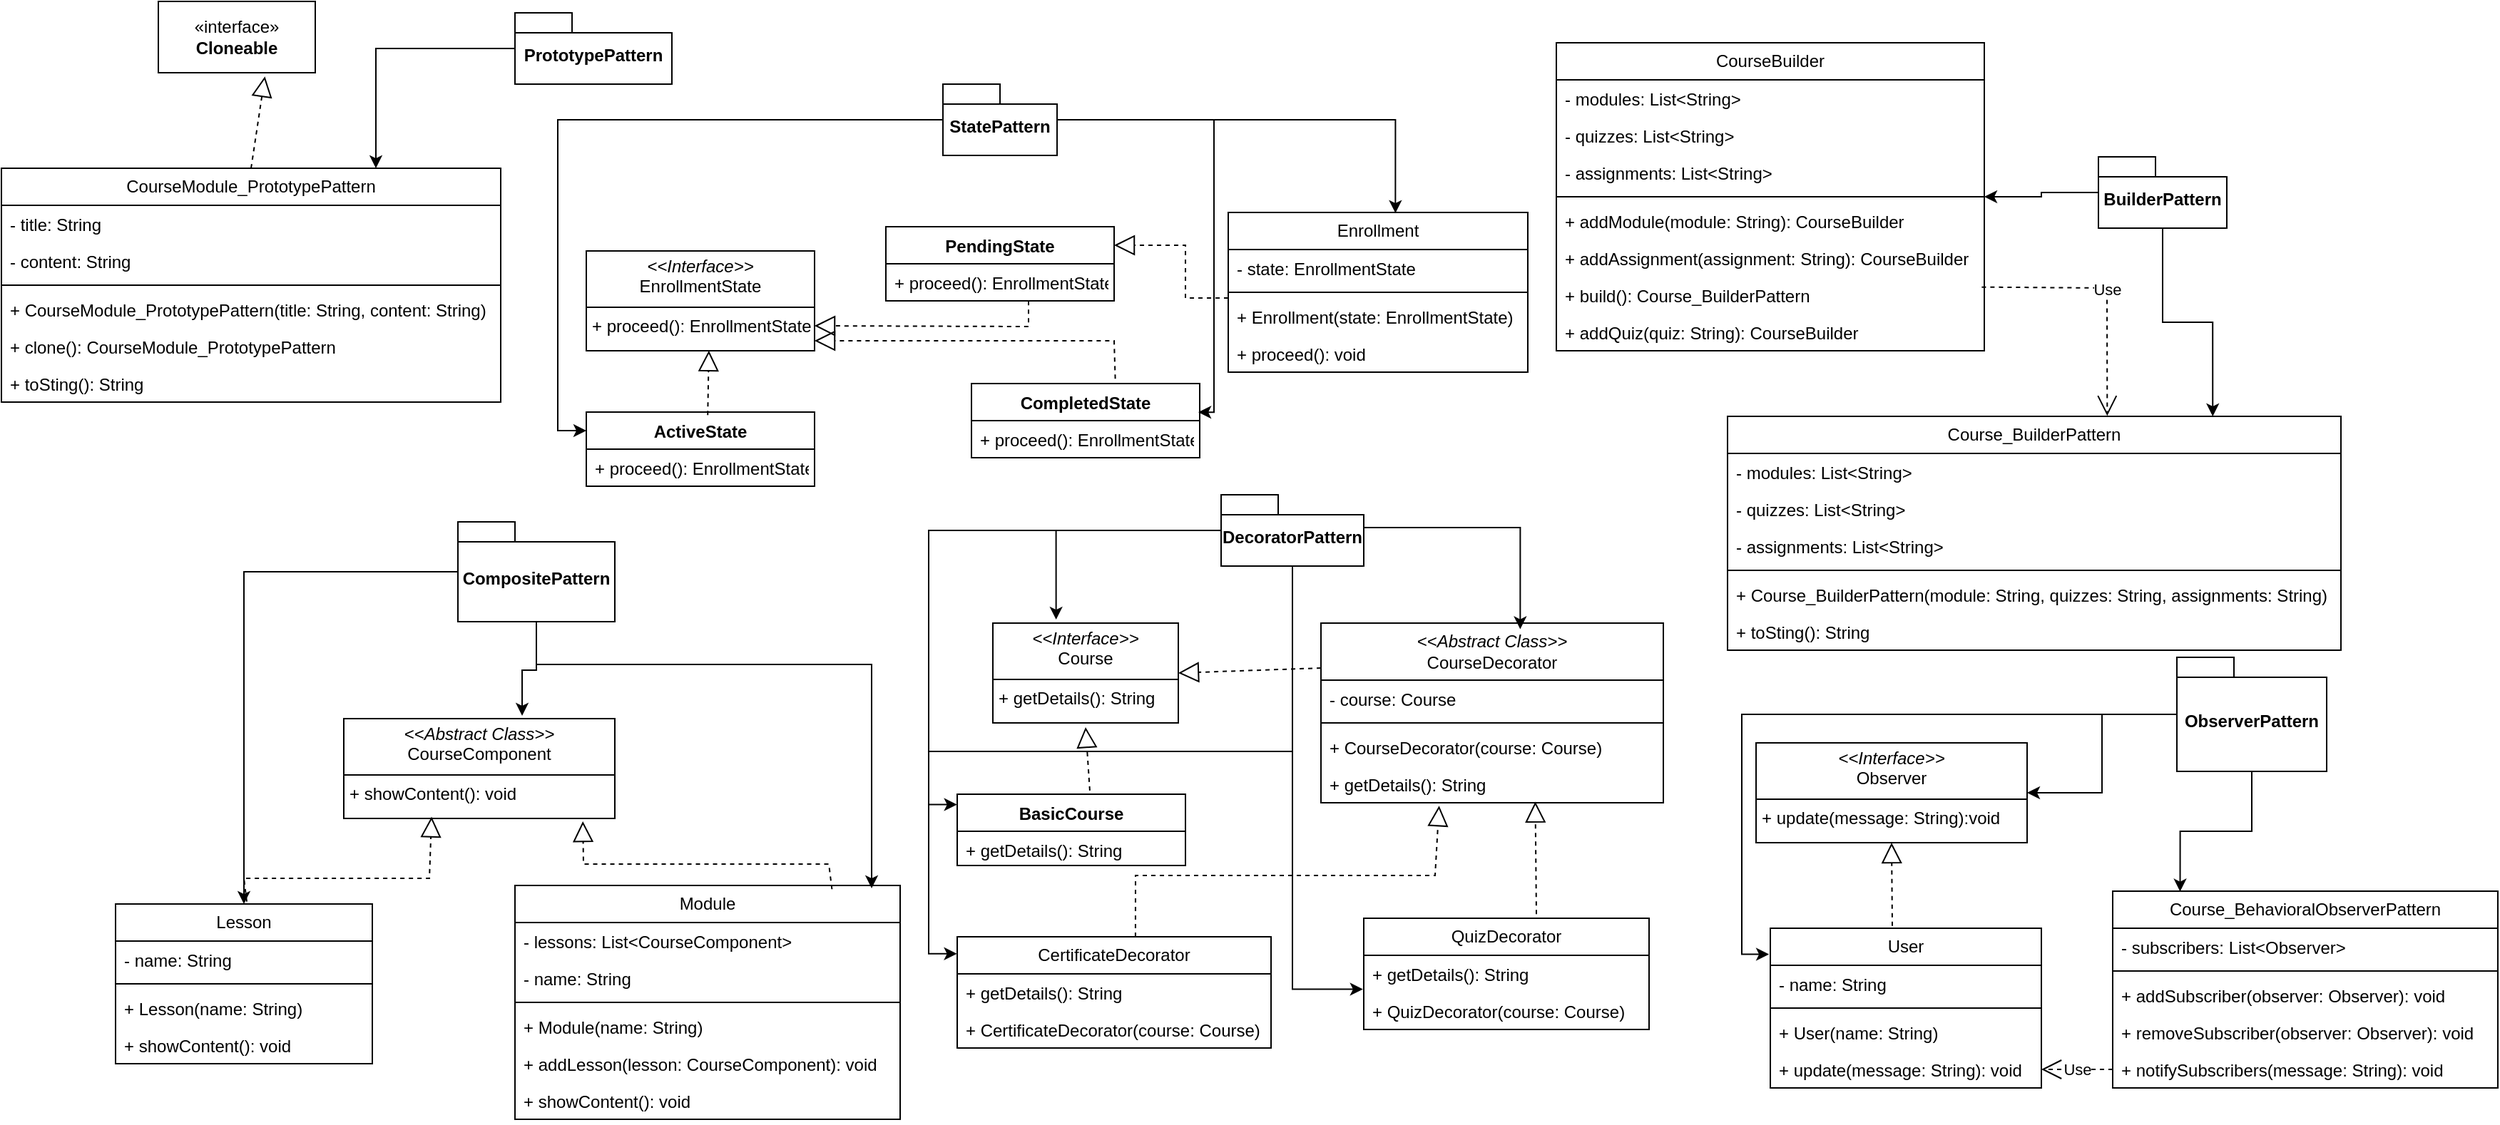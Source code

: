 <mxfile version="24.8.4">
  <diagram name="Page-1" id="0783ab3e-0a74-02c8-0abd-f7b4e66b4bec">
    <mxGraphModel dx="1878" dy="754" grid="1" gridSize="10" guides="1" tooltips="1" connect="1" arrows="1" fold="1" page="1" pageScale="1" pageWidth="850" pageHeight="1100" background="none" math="0" shadow="0">
      <root>
        <mxCell id="0" />
        <mxCell id="1" parent="0" />
        <mxCell id="Nc54J_HOgUHQMbIsF154-1" value="CourseModule_PrototypePattern" style="swimlane;fontStyle=0;childLayout=stackLayout;horizontal=1;startSize=26;fillColor=none;horizontalStack=0;resizeParent=1;resizeParentMax=0;resizeLast=0;collapsible=1;marginBottom=0;whiteSpace=wrap;html=1;" vertex="1" parent="1">
          <mxGeometry x="140" y="367" width="350" height="164" as="geometry" />
        </mxCell>
        <mxCell id="Nc54J_HOgUHQMbIsF154-2" value="- title: String" style="text;strokeColor=none;fillColor=none;align=left;verticalAlign=top;spacingLeft=4;spacingRight=4;overflow=hidden;rotatable=0;points=[[0,0.5],[1,0.5]];portConstraint=eastwest;whiteSpace=wrap;html=1;" vertex="1" parent="Nc54J_HOgUHQMbIsF154-1">
          <mxGeometry y="26" width="350" height="26" as="geometry" />
        </mxCell>
        <mxCell id="Nc54J_HOgUHQMbIsF154-3" value="- content: String" style="text;strokeColor=none;fillColor=none;align=left;verticalAlign=top;spacingLeft=4;spacingRight=4;overflow=hidden;rotatable=0;points=[[0,0.5],[1,0.5]];portConstraint=eastwest;whiteSpace=wrap;html=1;" vertex="1" parent="Nc54J_HOgUHQMbIsF154-1">
          <mxGeometry y="52" width="350" height="26" as="geometry" />
        </mxCell>
        <mxCell id="Nc54J_HOgUHQMbIsF154-7" value="" style="line;strokeWidth=1;fillColor=none;align=left;verticalAlign=middle;spacingTop=-1;spacingLeft=3;spacingRight=3;rotatable=0;labelPosition=right;points=[];portConstraint=eastwest;strokeColor=inherit;" vertex="1" parent="Nc54J_HOgUHQMbIsF154-1">
          <mxGeometry y="78" width="350" height="8" as="geometry" />
        </mxCell>
        <mxCell id="Nc54J_HOgUHQMbIsF154-8" value="+&amp;nbsp;CourseModule_PrototypePattern(title: String, content: String)" style="text;strokeColor=none;fillColor=none;align=left;verticalAlign=top;spacingLeft=4;spacingRight=4;overflow=hidden;rotatable=0;points=[[0,0.5],[1,0.5]];portConstraint=eastwest;whiteSpace=wrap;html=1;" vertex="1" parent="Nc54J_HOgUHQMbIsF154-1">
          <mxGeometry y="86" width="350" height="26" as="geometry" />
        </mxCell>
        <mxCell id="Nc54J_HOgUHQMbIsF154-9" value="+ clone(): CourseModule_PrototypePattern" style="text;strokeColor=none;fillColor=none;align=left;verticalAlign=top;spacingLeft=4;spacingRight=4;overflow=hidden;rotatable=0;points=[[0,0.5],[1,0.5]];portConstraint=eastwest;whiteSpace=wrap;html=1;" vertex="1" parent="Nc54J_HOgUHQMbIsF154-1">
          <mxGeometry y="112" width="350" height="26" as="geometry" />
        </mxCell>
        <mxCell id="Nc54J_HOgUHQMbIsF154-4" value="+ toSting(): String" style="text;strokeColor=none;fillColor=none;align=left;verticalAlign=top;spacingLeft=4;spacingRight=4;overflow=hidden;rotatable=0;points=[[0,0.5],[1,0.5]];portConstraint=eastwest;whiteSpace=wrap;html=1;" vertex="1" parent="Nc54J_HOgUHQMbIsF154-1">
          <mxGeometry y="138" width="350" height="26" as="geometry" />
        </mxCell>
        <mxCell id="Nc54J_HOgUHQMbIsF154-5" value="«interface»&lt;br&gt;&lt;b&gt;Cloneable&lt;/b&gt;" style="html=1;whiteSpace=wrap;" vertex="1" parent="1">
          <mxGeometry x="250" y="250" width="110" height="50" as="geometry" />
        </mxCell>
        <mxCell id="Nc54J_HOgUHQMbIsF154-10" value="" style="endArrow=block;dashed=1;endFill=0;endSize=12;html=1;rounded=0;entryX=0.679;entryY=1.052;entryDx=0;entryDy=0;entryPerimeter=0;exitX=0.5;exitY=0;exitDx=0;exitDy=0;" edge="1" parent="1" source="Nc54J_HOgUHQMbIsF154-1" target="Nc54J_HOgUHQMbIsF154-5">
          <mxGeometry width="160" relative="1" as="geometry">
            <mxPoint x="200" y="377" as="sourcePoint" />
            <mxPoint x="170" y="284.5" as="targetPoint" />
            <Array as="points" />
          </mxGeometry>
        </mxCell>
        <mxCell id="Nc54J_HOgUHQMbIsF154-11" value="CourseBuilder" style="swimlane;fontStyle=0;childLayout=stackLayout;horizontal=1;startSize=26;fillColor=none;horizontalStack=0;resizeParent=1;resizeParentMax=0;resizeLast=0;collapsible=1;marginBottom=0;whiteSpace=wrap;html=1;" vertex="1" parent="1">
          <mxGeometry x="1230" y="279" width="300" height="216" as="geometry" />
        </mxCell>
        <mxCell id="Nc54J_HOgUHQMbIsF154-12" value="- modules: List&amp;lt;String&amp;gt;" style="text;strokeColor=none;fillColor=none;align=left;verticalAlign=top;spacingLeft=4;spacingRight=4;overflow=hidden;rotatable=0;points=[[0,0.5],[1,0.5]];portConstraint=eastwest;whiteSpace=wrap;html=1;" vertex="1" parent="Nc54J_HOgUHQMbIsF154-11">
          <mxGeometry y="26" width="300" height="26" as="geometry" />
        </mxCell>
        <mxCell id="Nc54J_HOgUHQMbIsF154-13" value="- quizzes: List&amp;lt;String&amp;gt;" style="text;strokeColor=none;fillColor=none;align=left;verticalAlign=top;spacingLeft=4;spacingRight=4;overflow=hidden;rotatable=0;points=[[0,0.5],[1,0.5]];portConstraint=eastwest;whiteSpace=wrap;html=1;" vertex="1" parent="Nc54J_HOgUHQMbIsF154-11">
          <mxGeometry y="52" width="300" height="26" as="geometry" />
        </mxCell>
        <mxCell id="Nc54J_HOgUHQMbIsF154-18" value="- assignments: List&amp;lt;String&amp;gt;" style="text;strokeColor=none;fillColor=none;align=left;verticalAlign=top;spacingLeft=4;spacingRight=4;overflow=hidden;rotatable=0;points=[[0,0.5],[1,0.5]];portConstraint=eastwest;whiteSpace=wrap;html=1;" vertex="1" parent="Nc54J_HOgUHQMbIsF154-11">
          <mxGeometry y="78" width="300" height="26" as="geometry" />
        </mxCell>
        <mxCell id="Nc54J_HOgUHQMbIsF154-14" value="" style="line;strokeWidth=1;fillColor=none;align=left;verticalAlign=middle;spacingTop=-1;spacingLeft=3;spacingRight=3;rotatable=0;labelPosition=right;points=[];portConstraint=eastwest;strokeColor=inherit;" vertex="1" parent="Nc54J_HOgUHQMbIsF154-11">
          <mxGeometry y="104" width="300" height="8" as="geometry" />
        </mxCell>
        <mxCell id="Nc54J_HOgUHQMbIsF154-15" value="+ addModule(module: String): CourseBuilder" style="text;strokeColor=none;fillColor=none;align=left;verticalAlign=top;spacingLeft=4;spacingRight=4;overflow=hidden;rotatable=0;points=[[0,0.5],[1,0.5]];portConstraint=eastwest;whiteSpace=wrap;html=1;" vertex="1" parent="Nc54J_HOgUHQMbIsF154-11">
          <mxGeometry y="112" width="300" height="26" as="geometry" />
        </mxCell>
        <mxCell id="Nc54J_HOgUHQMbIsF154-20" value="+ addAssignment(assignment: String):&amp;nbsp;&lt;span style=&quot;text-align: center;&quot;&gt;CourseBuilder&lt;/span&gt;" style="text;strokeColor=none;fillColor=none;align=left;verticalAlign=top;spacingLeft=4;spacingRight=4;overflow=hidden;rotatable=0;points=[[0,0.5],[1,0.5]];portConstraint=eastwest;whiteSpace=wrap;html=1;" vertex="1" parent="Nc54J_HOgUHQMbIsF154-11">
          <mxGeometry y="138" width="300" height="26" as="geometry" />
        </mxCell>
        <mxCell id="Nc54J_HOgUHQMbIsF154-22" value="+ build():&amp;nbsp;&lt;span style=&quot;text-align: center;&quot;&gt;Course_BuilderPattern&lt;/span&gt;&lt;span style=&quot;color: rgba(0, 0, 0, 0); font-family: monospace; font-size: 0px; text-wrap-mode: nowrap;&quot;&gt;%3CmxGraphModel%3E%3Croot%3E%3CmxCell%20id%3D%220%22%2F%3E%3CmxCell%20id%3D%221%22%20parent%3D%220%22%2F%3E%3CmxCell%20id%3D%222%22%20value%3D%22%2B%20addQuiz(quiz%3A%20String)%3A%26amp%3Bnbsp%3B%26lt%3Bspan%20style%3D%26quot%3Btext-align%3A%20center%3B%26quot%3B%26gt%3BCourseBuilder%26lt%3B%2Fspan%26gt%3B%22%20style%3D%22text%3BstrokeColor%3Dnone%3BfillColor%3Dnone%3Balign%3Dleft%3BverticalAlign%3Dtop%3BspacingLeft%3D4%3BspacingRight%3D4%3Boverflow%3Dhidden%3Brotatable%3D0%3Bpoints%3D%5B%5B0%2C0.5%5D%2C%5B1%2C0.5%5D%5D%3BportConstraint%3Deastwest%3BwhiteSpace%3Dwrap%3Bhtml%3D1%3B%22%20vertex%3D%221%22%20parent%3D%221%22%3E%3CmxGeometry%20x%3D%22630%22%20y%3D%22324%22%20width%3D%22390%22%20height%3D%2226%22%20as%3D%22geometry%22%2F%3E%3C%2FmxCell%3E%3C%2Froot%3E%3C%2FmxGraphModel%3E&lt;/span&gt;" style="text;strokeColor=none;fillColor=none;align=left;verticalAlign=top;spacingLeft=4;spacingRight=4;overflow=hidden;rotatable=0;points=[[0,0.5],[1,0.5]];portConstraint=eastwest;whiteSpace=wrap;html=1;" vertex="1" parent="Nc54J_HOgUHQMbIsF154-11">
          <mxGeometry y="164" width="300" height="26" as="geometry" />
        </mxCell>
        <mxCell id="Nc54J_HOgUHQMbIsF154-19" value="+ addQuiz(quiz: String):&amp;nbsp;&lt;span style=&quot;text-align: center;&quot;&gt;CourseBuilder&lt;/span&gt;" style="text;strokeColor=none;fillColor=none;align=left;verticalAlign=top;spacingLeft=4;spacingRight=4;overflow=hidden;rotatable=0;points=[[0,0.5],[1,0.5]];portConstraint=eastwest;whiteSpace=wrap;html=1;" vertex="1" parent="Nc54J_HOgUHQMbIsF154-11">
          <mxGeometry y="190" width="300" height="26" as="geometry" />
        </mxCell>
        <mxCell id="Nc54J_HOgUHQMbIsF154-23" value="Course_BuilderPattern" style="swimlane;fontStyle=0;childLayout=stackLayout;horizontal=1;startSize=26;fillColor=none;horizontalStack=0;resizeParent=1;resizeParentMax=0;resizeLast=0;collapsible=1;marginBottom=0;whiteSpace=wrap;html=1;" vertex="1" parent="1">
          <mxGeometry x="1350" y="541" width="430" height="164" as="geometry" />
        </mxCell>
        <mxCell id="Nc54J_HOgUHQMbIsF154-24" value="- modules: List&amp;lt;String&amp;gt;" style="text;strokeColor=none;fillColor=none;align=left;verticalAlign=top;spacingLeft=4;spacingRight=4;overflow=hidden;rotatable=0;points=[[0,0.5],[1,0.5]];portConstraint=eastwest;whiteSpace=wrap;html=1;" vertex="1" parent="Nc54J_HOgUHQMbIsF154-23">
          <mxGeometry y="26" width="430" height="26" as="geometry" />
        </mxCell>
        <mxCell id="Nc54J_HOgUHQMbIsF154-25" value="- quizzes: List&amp;lt;String&amp;gt;" style="text;strokeColor=none;fillColor=none;align=left;verticalAlign=top;spacingLeft=4;spacingRight=4;overflow=hidden;rotatable=0;points=[[0,0.5],[1,0.5]];portConstraint=eastwest;whiteSpace=wrap;html=1;" vertex="1" parent="Nc54J_HOgUHQMbIsF154-23">
          <mxGeometry y="52" width="430" height="26" as="geometry" />
        </mxCell>
        <mxCell id="Nc54J_HOgUHQMbIsF154-26" value="- assignments: List&amp;lt;String&amp;gt;" style="text;strokeColor=none;fillColor=none;align=left;verticalAlign=top;spacingLeft=4;spacingRight=4;overflow=hidden;rotatable=0;points=[[0,0.5],[1,0.5]];portConstraint=eastwest;whiteSpace=wrap;html=1;" vertex="1" parent="Nc54J_HOgUHQMbIsF154-23">
          <mxGeometry y="78" width="430" height="26" as="geometry" />
        </mxCell>
        <mxCell id="Nc54J_HOgUHQMbIsF154-27" value="" style="line;strokeWidth=1;fillColor=none;align=left;verticalAlign=middle;spacingTop=-1;spacingLeft=3;spacingRight=3;rotatable=0;labelPosition=right;points=[];portConstraint=eastwest;strokeColor=inherit;" vertex="1" parent="Nc54J_HOgUHQMbIsF154-23">
          <mxGeometry y="104" width="430" height="8" as="geometry" />
        </mxCell>
        <mxCell id="Nc54J_HOgUHQMbIsF154-29" value="+&amp;nbsp;Course_BuilderPattern(module: String, quizzes: String, assignments: String)" style="text;strokeColor=none;fillColor=none;align=left;verticalAlign=top;spacingLeft=4;spacingRight=4;overflow=hidden;rotatable=0;points=[[0,0.5],[1,0.5]];portConstraint=eastwest;whiteSpace=wrap;html=1;" vertex="1" parent="Nc54J_HOgUHQMbIsF154-23">
          <mxGeometry y="112" width="430" height="26" as="geometry" />
        </mxCell>
        <mxCell id="Nc54J_HOgUHQMbIsF154-32" value="+ toSting(): String" style="text;strokeColor=none;fillColor=none;align=left;verticalAlign=top;spacingLeft=4;spacingRight=4;overflow=hidden;rotatable=0;points=[[0,0.5],[1,0.5]];portConstraint=eastwest;whiteSpace=wrap;html=1;" vertex="1" parent="Nc54J_HOgUHQMbIsF154-23">
          <mxGeometry y="138" width="430" height="26" as="geometry" />
        </mxCell>
        <mxCell id="Nc54J_HOgUHQMbIsF154-38" value="Use" style="endArrow=open;endSize=12;dashed=1;html=1;rounded=0;exitX=0.994;exitY=0.282;exitDx=0;exitDy=0;exitPerimeter=0;entryX=0.619;entryY=-0.002;entryDx=0;entryDy=0;entryPerimeter=0;" edge="1" parent="1" source="Nc54J_HOgUHQMbIsF154-22" target="Nc54J_HOgUHQMbIsF154-23">
          <mxGeometry width="160" relative="1" as="geometry">
            <mxPoint x="1370" y="449.368" as="sourcePoint" />
            <mxPoint x="1680" y="541" as="targetPoint" />
            <Array as="points">
              <mxPoint x="1616" y="451" />
            </Array>
          </mxGeometry>
        </mxCell>
        <mxCell id="Nc54J_HOgUHQMbIsF154-39" value="&lt;p style=&quot;margin:0px;margin-top:4px;text-align:center;&quot;&gt;&lt;i&gt;&amp;lt;&amp;lt;Abstract Class&amp;gt;&amp;gt;&lt;/i&gt;&lt;br&gt;CourseComponent&lt;/p&gt;&lt;hr size=&quot;1&quot; style=&quot;border-style:solid;&quot;&gt;&lt;p style=&quot;margin:0px;margin-left:4px;&quot;&gt;+&amp;nbsp;showContent(): void&lt;/p&gt;" style="verticalAlign=top;align=left;overflow=fill;html=1;whiteSpace=wrap;" vertex="1" parent="1">
          <mxGeometry x="380" y="753" width="190" height="70" as="geometry" />
        </mxCell>
        <mxCell id="Nc54J_HOgUHQMbIsF154-46" value="Lesson" style="swimlane;fontStyle=0;childLayout=stackLayout;horizontal=1;startSize=26;fillColor=none;horizontalStack=0;resizeParent=1;resizeParentMax=0;resizeLast=0;collapsible=1;marginBottom=0;whiteSpace=wrap;html=1;" vertex="1" parent="1">
          <mxGeometry x="220" y="883" width="180" height="112" as="geometry" />
        </mxCell>
        <mxCell id="Nc54J_HOgUHQMbIsF154-47" value="- name: String" style="text;strokeColor=none;fillColor=none;align=left;verticalAlign=top;spacingLeft=4;spacingRight=4;overflow=hidden;rotatable=0;points=[[0,0.5],[1,0.5]];portConstraint=eastwest;whiteSpace=wrap;html=1;" vertex="1" parent="Nc54J_HOgUHQMbIsF154-46">
          <mxGeometry y="26" width="180" height="26" as="geometry" />
        </mxCell>
        <mxCell id="Nc54J_HOgUHQMbIsF154-50" value="" style="line;strokeWidth=1;fillColor=none;align=left;verticalAlign=middle;spacingTop=-1;spacingLeft=3;spacingRight=3;rotatable=0;labelPosition=right;points=[];portConstraint=eastwest;strokeColor=inherit;" vertex="1" parent="Nc54J_HOgUHQMbIsF154-46">
          <mxGeometry y="52" width="180" height="8" as="geometry" />
        </mxCell>
        <mxCell id="Nc54J_HOgUHQMbIsF154-51" value="+&amp;nbsp;Lesson(name: String)" style="text;strokeColor=none;fillColor=none;align=left;verticalAlign=top;spacingLeft=4;spacingRight=4;overflow=hidden;rotatable=0;points=[[0,0.5],[1,0.5]];portConstraint=eastwest;whiteSpace=wrap;html=1;" vertex="1" parent="Nc54J_HOgUHQMbIsF154-46">
          <mxGeometry y="60" width="180" height="26" as="geometry" />
        </mxCell>
        <mxCell id="Nc54J_HOgUHQMbIsF154-52" value="+&amp;nbsp;showContent(): void" style="text;strokeColor=none;fillColor=none;align=left;verticalAlign=top;spacingLeft=4;spacingRight=4;overflow=hidden;rotatable=0;points=[[0,0.5],[1,0.5]];portConstraint=eastwest;whiteSpace=wrap;html=1;" vertex="1" parent="Nc54J_HOgUHQMbIsF154-46">
          <mxGeometry y="86" width="180" height="26" as="geometry" />
        </mxCell>
        <mxCell id="Nc54J_HOgUHQMbIsF154-53" value="" style="endArrow=block;dashed=1;endFill=0;endSize=12;html=1;rounded=0;exitX=0.511;exitY=-0.015;exitDx=0;exitDy=0;exitPerimeter=0;entryX=0.324;entryY=0.983;entryDx=0;entryDy=0;entryPerimeter=0;" edge="1" parent="1" source="Nc54J_HOgUHQMbIsF154-46" target="Nc54J_HOgUHQMbIsF154-39">
          <mxGeometry width="160" relative="1" as="geometry">
            <mxPoint x="235" y="885" as="sourcePoint" />
            <mxPoint x="395" y="885" as="targetPoint" />
            <Array as="points">
              <mxPoint x="310" y="865" />
              <mxPoint x="440" y="865" />
            </Array>
          </mxGeometry>
        </mxCell>
        <mxCell id="Nc54J_HOgUHQMbIsF154-54" value="Module" style="swimlane;fontStyle=0;childLayout=stackLayout;horizontal=1;startSize=26;fillColor=none;horizontalStack=0;resizeParent=1;resizeParentMax=0;resizeLast=0;collapsible=1;marginBottom=0;whiteSpace=wrap;html=1;" vertex="1" parent="1">
          <mxGeometry x="500" y="870" width="270" height="164" as="geometry" />
        </mxCell>
        <mxCell id="Nc54J_HOgUHQMbIsF154-55" value="- lessons: List&amp;lt;CourseComponent&amp;gt;" style="text;strokeColor=none;fillColor=none;align=left;verticalAlign=top;spacingLeft=4;spacingRight=4;overflow=hidden;rotatable=0;points=[[0,0.5],[1,0.5]];portConstraint=eastwest;whiteSpace=wrap;html=1;" vertex="1" parent="Nc54J_HOgUHQMbIsF154-54">
          <mxGeometry y="26" width="270" height="26" as="geometry" />
        </mxCell>
        <mxCell id="Nc54J_HOgUHQMbIsF154-56" value="- name: String" style="text;strokeColor=none;fillColor=none;align=left;verticalAlign=top;spacingLeft=4;spacingRight=4;overflow=hidden;rotatable=0;points=[[0,0.5],[1,0.5]];portConstraint=eastwest;whiteSpace=wrap;html=1;" vertex="1" parent="Nc54J_HOgUHQMbIsF154-54">
          <mxGeometry y="52" width="270" height="26" as="geometry" />
        </mxCell>
        <mxCell id="Nc54J_HOgUHQMbIsF154-57" value="" style="line;strokeWidth=1;fillColor=none;align=left;verticalAlign=middle;spacingTop=-1;spacingLeft=3;spacingRight=3;rotatable=0;labelPosition=right;points=[];portConstraint=eastwest;strokeColor=inherit;" vertex="1" parent="Nc54J_HOgUHQMbIsF154-54">
          <mxGeometry y="78" width="270" height="8" as="geometry" />
        </mxCell>
        <mxCell id="Nc54J_HOgUHQMbIsF154-58" value="+ Module(name: String)" style="text;strokeColor=none;fillColor=none;align=left;verticalAlign=top;spacingLeft=4;spacingRight=4;overflow=hidden;rotatable=0;points=[[0,0.5],[1,0.5]];portConstraint=eastwest;whiteSpace=wrap;html=1;" vertex="1" parent="Nc54J_HOgUHQMbIsF154-54">
          <mxGeometry y="86" width="270" height="26" as="geometry" />
        </mxCell>
        <mxCell id="Nc54J_HOgUHQMbIsF154-59" value="+ addLesson(lesson: CourseComponent): void" style="text;strokeColor=none;fillColor=none;align=left;verticalAlign=top;spacingLeft=4;spacingRight=4;overflow=hidden;rotatable=0;points=[[0,0.5],[1,0.5]];portConstraint=eastwest;whiteSpace=wrap;html=1;" vertex="1" parent="Nc54J_HOgUHQMbIsF154-54">
          <mxGeometry y="112" width="270" height="26" as="geometry" />
        </mxCell>
        <mxCell id="Nc54J_HOgUHQMbIsF154-61" value="+&amp;nbsp;showContent(): void" style="text;strokeColor=none;fillColor=none;align=left;verticalAlign=top;spacingLeft=4;spacingRight=4;overflow=hidden;rotatable=0;points=[[0,0.5],[1,0.5]];portConstraint=eastwest;whiteSpace=wrap;html=1;" vertex="1" parent="Nc54J_HOgUHQMbIsF154-54">
          <mxGeometry y="138" width="270" height="26" as="geometry" />
        </mxCell>
        <mxCell id="Nc54J_HOgUHQMbIsF154-62" value="" style="endArrow=block;dashed=1;endFill=0;endSize=12;html=1;rounded=0;entryX=0.882;entryY=1.029;entryDx=0;entryDy=0;entryPerimeter=0;exitX=0.823;exitY=0.016;exitDx=0;exitDy=0;exitPerimeter=0;" edge="1" parent="1" source="Nc54J_HOgUHQMbIsF154-54" target="Nc54J_HOgUHQMbIsF154-39">
          <mxGeometry width="160" relative="1" as="geometry">
            <mxPoint x="720" y="915" as="sourcePoint" />
            <mxPoint x="712" y="785" as="targetPoint" />
            <Array as="points">
              <mxPoint x="720" y="855" />
              <mxPoint x="548" y="855" />
            </Array>
          </mxGeometry>
        </mxCell>
        <mxCell id="Nc54J_HOgUHQMbIsF154-63" value="&lt;p style=&quot;margin:0px;margin-top:4px;text-align:center;&quot;&gt;&lt;i&gt;&amp;lt;&amp;lt;Interface&amp;gt;&amp;gt;&lt;/i&gt;&lt;br&gt;Course&lt;/p&gt;&lt;hr size=&quot;1&quot; style=&quot;border-style:solid;&quot;&gt;&lt;p style=&quot;margin:0px;margin-left:4px;&quot;&gt;+&amp;nbsp;getDetails(): String&lt;/p&gt;" style="verticalAlign=top;align=left;overflow=fill;html=1;whiteSpace=wrap;" vertex="1" parent="1">
          <mxGeometry x="835" y="686" width="130" height="70" as="geometry" />
        </mxCell>
        <mxCell id="Nc54J_HOgUHQMbIsF154-73" value="&lt;div&gt;&lt;i&gt;&amp;lt;&amp;lt;Abstract Class&amp;gt;&amp;gt;&lt;/i&gt;&lt;br&gt;&lt;/div&gt;CourseDecorator" style="swimlane;fontStyle=0;childLayout=stackLayout;horizontal=1;startSize=40;fillColor=none;horizontalStack=0;resizeParent=1;resizeParentMax=0;resizeLast=0;collapsible=1;marginBottom=0;whiteSpace=wrap;html=1;" vertex="1" parent="1">
          <mxGeometry x="1065" y="686" width="240" height="126" as="geometry" />
        </mxCell>
        <mxCell id="Nc54J_HOgUHQMbIsF154-74" value="- course: Course" style="text;strokeColor=none;fillColor=none;align=left;verticalAlign=top;spacingLeft=4;spacingRight=4;overflow=hidden;rotatable=0;points=[[0,0.5],[1,0.5]];portConstraint=eastwest;whiteSpace=wrap;html=1;" vertex="1" parent="Nc54J_HOgUHQMbIsF154-73">
          <mxGeometry y="40" width="240" height="26" as="geometry" />
        </mxCell>
        <mxCell id="Nc54J_HOgUHQMbIsF154-75" value="" style="line;strokeWidth=1;fillColor=none;align=left;verticalAlign=middle;spacingTop=-1;spacingLeft=3;spacingRight=3;rotatable=0;labelPosition=right;points=[];portConstraint=eastwest;strokeColor=inherit;" vertex="1" parent="Nc54J_HOgUHQMbIsF154-73">
          <mxGeometry y="66" width="240" height="8" as="geometry" />
        </mxCell>
        <mxCell id="Nc54J_HOgUHQMbIsF154-76" value="+&amp;nbsp;&lt;span style=&quot;text-align: center;&quot;&gt;CourseDecorator(course: Course)&lt;/span&gt;" style="text;strokeColor=none;fillColor=none;align=left;verticalAlign=top;spacingLeft=4;spacingRight=4;overflow=hidden;rotatable=0;points=[[0,0.5],[1,0.5]];portConstraint=eastwest;whiteSpace=wrap;html=1;" vertex="1" parent="Nc54J_HOgUHQMbIsF154-73">
          <mxGeometry y="74" width="240" height="26" as="geometry" />
        </mxCell>
        <mxCell id="Nc54J_HOgUHQMbIsF154-77" value="+&amp;nbsp;getDetails(): String" style="text;strokeColor=none;fillColor=none;align=left;verticalAlign=top;spacingLeft=4;spacingRight=4;overflow=hidden;rotatable=0;points=[[0,0.5],[1,0.5]];portConstraint=eastwest;whiteSpace=wrap;html=1;" vertex="1" parent="Nc54J_HOgUHQMbIsF154-73">
          <mxGeometry y="100" width="240" height="26" as="geometry" />
        </mxCell>
        <mxCell id="Nc54J_HOgUHQMbIsF154-78" value="BasicCourse" style="swimlane;fontStyle=1;align=center;verticalAlign=top;childLayout=stackLayout;horizontal=1;startSize=26;horizontalStack=0;resizeParent=1;resizeParentMax=0;resizeLast=0;collapsible=1;marginBottom=0;whiteSpace=wrap;html=1;" vertex="1" parent="1">
          <mxGeometry x="810" y="806" width="160" height="50" as="geometry" />
        </mxCell>
        <mxCell id="Nc54J_HOgUHQMbIsF154-82" value="+&amp;nbsp;getDetails(): String" style="text;strokeColor=none;fillColor=none;align=left;verticalAlign=top;spacingLeft=4;spacingRight=4;overflow=hidden;rotatable=0;points=[[0,0.5],[1,0.5]];portConstraint=eastwest;whiteSpace=wrap;html=1;" vertex="1" parent="Nc54J_HOgUHQMbIsF154-78">
          <mxGeometry y="26" width="160" height="24" as="geometry" />
        </mxCell>
        <mxCell id="Nc54J_HOgUHQMbIsF154-83" value="" style="endArrow=block;dashed=1;endFill=0;endSize=12;html=1;rounded=0;exitX=0.581;exitY=-0.051;exitDx=0;exitDy=0;exitPerimeter=0;" edge="1" parent="1" source="Nc54J_HOgUHQMbIsF154-78">
          <mxGeometry width="160" relative="1" as="geometry">
            <mxPoint x="805" y="796" as="sourcePoint" />
            <mxPoint x="900" y="759" as="targetPoint" />
          </mxGeometry>
        </mxCell>
        <mxCell id="Nc54J_HOgUHQMbIsF154-84" value="" style="endArrow=block;dashed=1;endFill=0;endSize=12;html=1;rounded=0;entryX=1;entryY=0.5;entryDx=0;entryDy=0;exitX=0;exitY=0.25;exitDx=0;exitDy=0;" edge="1" parent="1" source="Nc54J_HOgUHQMbIsF154-73" target="Nc54J_HOgUHQMbIsF154-63">
          <mxGeometry width="160" relative="1" as="geometry">
            <mxPoint x="835" y="802" as="sourcePoint" />
            <mxPoint x="995" y="802" as="targetPoint" />
          </mxGeometry>
        </mxCell>
        <mxCell id="Nc54J_HOgUHQMbIsF154-85" value="CertificateDecorator" style="swimlane;fontStyle=0;childLayout=stackLayout;horizontal=1;startSize=26;fillColor=none;horizontalStack=0;resizeParent=1;resizeParentMax=0;resizeLast=0;collapsible=1;marginBottom=0;whiteSpace=wrap;html=1;" vertex="1" parent="1">
          <mxGeometry x="810" y="906" width="220" height="78" as="geometry" />
        </mxCell>
        <mxCell id="Nc54J_HOgUHQMbIsF154-94" value="+&amp;nbsp;getDetails(): String" style="text;strokeColor=none;fillColor=none;align=left;verticalAlign=top;spacingLeft=4;spacingRight=4;overflow=hidden;rotatable=0;points=[[0,0.5],[1,0.5]];portConstraint=eastwest;whiteSpace=wrap;html=1;" vertex="1" parent="Nc54J_HOgUHQMbIsF154-85">
          <mxGeometry y="26" width="220" height="26" as="geometry" />
        </mxCell>
        <mxCell id="Nc54J_HOgUHQMbIsF154-88" value="+&amp;nbsp;&lt;span style=&quot;text-align: center;&quot;&gt;CertificateDecorator(course: Course)&lt;/span&gt;" style="text;strokeColor=none;fillColor=none;align=left;verticalAlign=top;spacingLeft=4;spacingRight=4;overflow=hidden;rotatable=0;points=[[0,0.5],[1,0.5]];portConstraint=eastwest;whiteSpace=wrap;html=1;" vertex="1" parent="Nc54J_HOgUHQMbIsF154-85">
          <mxGeometry y="52" width="220" height="26" as="geometry" />
        </mxCell>
        <mxCell id="Nc54J_HOgUHQMbIsF154-90" value="QuizDecorator" style="swimlane;fontStyle=0;childLayout=stackLayout;horizontal=1;startSize=26;fillColor=none;horizontalStack=0;resizeParent=1;resizeParentMax=0;resizeLast=0;collapsible=1;marginBottom=0;whiteSpace=wrap;html=1;" vertex="1" parent="1">
          <mxGeometry x="1095" y="893" width="200" height="78" as="geometry" />
        </mxCell>
        <mxCell id="Nc54J_HOgUHQMbIsF154-96" value="+&amp;nbsp;getDetails(): String" style="text;strokeColor=none;fillColor=none;align=left;verticalAlign=top;spacingLeft=4;spacingRight=4;overflow=hidden;rotatable=0;points=[[0,0.5],[1,0.5]];portConstraint=eastwest;whiteSpace=wrap;html=1;" vertex="1" parent="Nc54J_HOgUHQMbIsF154-90">
          <mxGeometry y="26" width="200" height="26" as="geometry" />
        </mxCell>
        <mxCell id="Nc54J_HOgUHQMbIsF154-91" value="+&amp;nbsp;&lt;span style=&quot;text-align: center;&quot;&gt;QuizDecorator(course: Course)&lt;/span&gt;" style="text;strokeColor=none;fillColor=none;align=left;verticalAlign=top;spacingLeft=4;spacingRight=4;overflow=hidden;rotatable=0;points=[[0,0.5],[1,0.5]];portConstraint=eastwest;whiteSpace=wrap;html=1;" vertex="1" parent="Nc54J_HOgUHQMbIsF154-90">
          <mxGeometry y="52" width="200" height="26" as="geometry" />
        </mxCell>
        <mxCell id="Nc54J_HOgUHQMbIsF154-98" value="" style="endArrow=block;dashed=1;endFill=0;endSize=12;html=1;rounded=0;exitX=0.568;exitY=0;exitDx=0;exitDy=0;exitPerimeter=0;entryX=0.345;entryY=1.08;entryDx=0;entryDy=0;entryPerimeter=0;" edge="1" parent="1" source="Nc54J_HOgUHQMbIsF154-85" target="Nc54J_HOgUHQMbIsF154-77">
          <mxGeometry width="160" relative="1" as="geometry">
            <mxPoint x="1155" y="913" as="sourcePoint" />
            <mxPoint x="1095" y="833" as="targetPoint" />
            <Array as="points">
              <mxPoint x="935" y="863" />
              <mxPoint x="1145" y="863" />
            </Array>
          </mxGeometry>
        </mxCell>
        <mxCell id="Nc54J_HOgUHQMbIsF154-100" value="&lt;p style=&quot;margin:0px;margin-top:4px;text-align:center;&quot;&gt;&lt;i&gt;&amp;lt;&amp;lt;Interface&amp;gt;&amp;gt;&lt;/i&gt;&lt;br&gt;EnrollmentState&lt;/p&gt;&lt;hr size=&quot;1&quot; style=&quot;border-style:solid;&quot;&gt;&lt;p style=&quot;margin:0px;margin-left:4px;&quot;&gt;+&amp;nbsp;proceed():&amp;nbsp;EnrollmentState&lt;/p&gt;" style="verticalAlign=top;align=left;overflow=fill;html=1;whiteSpace=wrap;" vertex="1" parent="1">
          <mxGeometry x="550" y="425" width="160" height="70" as="geometry" />
        </mxCell>
        <mxCell id="Nc54J_HOgUHQMbIsF154-102" value="PendingState" style="swimlane;fontStyle=1;align=center;verticalAlign=top;childLayout=stackLayout;horizontal=1;startSize=26;horizontalStack=0;resizeParent=1;resizeParentMax=0;resizeLast=0;collapsible=1;marginBottom=0;whiteSpace=wrap;html=1;" vertex="1" parent="1">
          <mxGeometry x="760" y="408" width="160" height="52" as="geometry" />
        </mxCell>
        <mxCell id="Nc54J_HOgUHQMbIsF154-103" value="+&amp;nbsp;proceed():&amp;nbsp;EnrollmentState" style="text;strokeColor=none;fillColor=none;align=left;verticalAlign=top;spacingLeft=4;spacingRight=4;overflow=hidden;rotatable=0;points=[[0,0.5],[1,0.5]];portConstraint=eastwest;whiteSpace=wrap;html=1;" vertex="1" parent="Nc54J_HOgUHQMbIsF154-102">
          <mxGeometry y="26" width="160" height="26" as="geometry" />
        </mxCell>
        <mxCell id="Nc54J_HOgUHQMbIsF154-104" value="CompletedState" style="swimlane;fontStyle=1;align=center;verticalAlign=top;childLayout=stackLayout;horizontal=1;startSize=26;horizontalStack=0;resizeParent=1;resizeParentMax=0;resizeLast=0;collapsible=1;marginBottom=0;whiteSpace=wrap;html=1;" vertex="1" parent="1">
          <mxGeometry x="820" y="518" width="160" height="52" as="geometry" />
        </mxCell>
        <mxCell id="Nc54J_HOgUHQMbIsF154-105" value="+&amp;nbsp;proceed():&amp;nbsp;EnrollmentState" style="text;strokeColor=none;fillColor=none;align=left;verticalAlign=top;spacingLeft=4;spacingRight=4;overflow=hidden;rotatable=0;points=[[0,0.5],[1,0.5]];portConstraint=eastwest;whiteSpace=wrap;html=1;" vertex="1" parent="Nc54J_HOgUHQMbIsF154-104">
          <mxGeometry y="26" width="160" height="26" as="geometry" />
        </mxCell>
        <mxCell id="Nc54J_HOgUHQMbIsF154-106" value="ActiveState" style="swimlane;fontStyle=1;align=center;verticalAlign=top;childLayout=stackLayout;horizontal=1;startSize=26;horizontalStack=0;resizeParent=1;resizeParentMax=0;resizeLast=0;collapsible=1;marginBottom=0;whiteSpace=wrap;html=1;" vertex="1" parent="1">
          <mxGeometry x="550" y="538" width="160" height="52" as="geometry" />
        </mxCell>
        <mxCell id="Nc54J_HOgUHQMbIsF154-107" value="+&amp;nbsp;proceed():&amp;nbsp;EnrollmentState" style="text;strokeColor=none;fillColor=none;align=left;verticalAlign=top;spacingLeft=4;spacingRight=4;overflow=hidden;rotatable=0;points=[[0,0.5],[1,0.5]];portConstraint=eastwest;whiteSpace=wrap;html=1;" vertex="1" parent="Nc54J_HOgUHQMbIsF154-106">
          <mxGeometry y="26" width="160" height="26" as="geometry" />
        </mxCell>
        <mxCell id="Nc54J_HOgUHQMbIsF154-108" value="" style="endArrow=block;dashed=1;endFill=0;endSize=12;html=1;rounded=0;entryX=0.537;entryY=0.998;entryDx=0;entryDy=0;entryPerimeter=0;exitX=0.532;exitY=0.04;exitDx=0;exitDy=0;exitPerimeter=0;" edge="1" parent="1" source="Nc54J_HOgUHQMbIsF154-106" target="Nc54J_HOgUHQMbIsF154-100">
          <mxGeometry width="160" relative="1" as="geometry">
            <mxPoint x="510" y="528" as="sourcePoint" />
            <mxPoint x="670" y="528" as="targetPoint" />
          </mxGeometry>
        </mxCell>
        <mxCell id="Nc54J_HOgUHQMbIsF154-109" value="" style="endArrow=block;dashed=1;endFill=0;endSize=12;html=1;rounded=0;entryX=1;entryY=0.9;entryDx=0;entryDy=0;entryPerimeter=0;exitX=0.63;exitY=-0.064;exitDx=0;exitDy=0;exitPerimeter=0;" edge="1" parent="1" source="Nc54J_HOgUHQMbIsF154-104" target="Nc54J_HOgUHQMbIsF154-100">
          <mxGeometry width="160" relative="1" as="geometry">
            <mxPoint x="850" y="531" as="sourcePoint" />
            <mxPoint x="851" y="486" as="targetPoint" />
            <Array as="points">
              <mxPoint x="920" y="488" />
            </Array>
          </mxGeometry>
        </mxCell>
        <mxCell id="Nc54J_HOgUHQMbIsF154-110" value="" style="endArrow=block;dashed=1;endFill=0;endSize=12;html=1;rounded=0;entryX=1;entryY=0.75;entryDx=0;entryDy=0;exitX=0.625;exitY=1.003;exitDx=0;exitDy=0;exitPerimeter=0;" edge="1" parent="1" source="Nc54J_HOgUHQMbIsF154-103" target="Nc54J_HOgUHQMbIsF154-100">
          <mxGeometry width="160" relative="1" as="geometry">
            <mxPoint x="860" y="546" as="sourcePoint" />
            <mxPoint x="720" y="498" as="targetPoint" />
            <Array as="points">
              <mxPoint x="860" y="478" />
            </Array>
          </mxGeometry>
        </mxCell>
        <mxCell id="Nc54J_HOgUHQMbIsF154-111" value="Enrollment" style="swimlane;fontStyle=0;childLayout=stackLayout;horizontal=1;startSize=26;fillColor=none;horizontalStack=0;resizeParent=1;resizeParentMax=0;resizeLast=0;collapsible=1;marginBottom=0;whiteSpace=wrap;html=1;" vertex="1" parent="1">
          <mxGeometry x="1000" y="398" width="210" height="112" as="geometry" />
        </mxCell>
        <mxCell id="Nc54J_HOgUHQMbIsF154-112" value="- state: EnrollmentState" style="text;strokeColor=none;fillColor=none;align=left;verticalAlign=top;spacingLeft=4;spacingRight=4;overflow=hidden;rotatable=0;points=[[0,0.5],[1,0.5]];portConstraint=eastwest;whiteSpace=wrap;html=1;" vertex="1" parent="Nc54J_HOgUHQMbIsF154-111">
          <mxGeometry y="26" width="210" height="26" as="geometry" />
        </mxCell>
        <mxCell id="Nc54J_HOgUHQMbIsF154-113" value="" style="line;strokeWidth=1;fillColor=none;align=left;verticalAlign=middle;spacingTop=-1;spacingLeft=3;spacingRight=3;rotatable=0;labelPosition=right;points=[];portConstraint=eastwest;strokeColor=inherit;" vertex="1" parent="Nc54J_HOgUHQMbIsF154-111">
          <mxGeometry y="52" width="210" height="8" as="geometry" />
        </mxCell>
        <mxCell id="Nc54J_HOgUHQMbIsF154-114" value="+&amp;nbsp;&lt;span style=&quot;text-align: center;&quot;&gt;Enrollment&lt;/span&gt;(state: EnrollmentState)" style="text;strokeColor=none;fillColor=none;align=left;verticalAlign=top;spacingLeft=4;spacingRight=4;overflow=hidden;rotatable=0;points=[[0,0.5],[1,0.5]];portConstraint=eastwest;whiteSpace=wrap;html=1;" vertex="1" parent="Nc54J_HOgUHQMbIsF154-111">
          <mxGeometry y="60" width="210" height="26" as="geometry" />
        </mxCell>
        <mxCell id="Nc54J_HOgUHQMbIsF154-116" value="+&amp;nbsp;proceed(): void" style="text;strokeColor=none;fillColor=none;align=left;verticalAlign=top;spacingLeft=4;spacingRight=4;overflow=hidden;rotatable=0;points=[[0,0.5],[1,0.5]];portConstraint=eastwest;whiteSpace=wrap;html=1;" vertex="1" parent="Nc54J_HOgUHQMbIsF154-111">
          <mxGeometry y="86" width="210" height="26" as="geometry" />
        </mxCell>
        <mxCell id="Nc54J_HOgUHQMbIsF154-117" value="" style="endArrow=block;dashed=1;endFill=0;endSize=12;html=1;rounded=0;entryX=1;entryY=0.25;entryDx=0;entryDy=0;exitX=0;exitY=0;exitDx=0;exitDy=0;exitPerimeter=0;" edge="1" parent="1" source="Nc54J_HOgUHQMbIsF154-114" target="Nc54J_HOgUHQMbIsF154-102">
          <mxGeometry width="160" relative="1" as="geometry">
            <mxPoint x="810" y="488" as="sourcePoint" />
            <mxPoint x="970" y="488" as="targetPoint" />
            <Array as="points">
              <mxPoint x="970" y="458" />
              <mxPoint x="970" y="421" />
            </Array>
          </mxGeometry>
        </mxCell>
        <mxCell id="Nc54J_HOgUHQMbIsF154-118" value="User" style="swimlane;fontStyle=0;childLayout=stackLayout;horizontal=1;startSize=26;fillColor=none;horizontalStack=0;resizeParent=1;resizeParentMax=0;resizeLast=0;collapsible=1;marginBottom=0;whiteSpace=wrap;html=1;" vertex="1" parent="1">
          <mxGeometry x="1380" y="900" width="190" height="112" as="geometry" />
        </mxCell>
        <mxCell id="Nc54J_HOgUHQMbIsF154-136" value="- name: String" style="text;strokeColor=none;fillColor=none;align=left;verticalAlign=top;spacingLeft=4;spacingRight=4;overflow=hidden;rotatable=0;points=[[0,0.5],[1,0.5]];portConstraint=eastwest;whiteSpace=wrap;html=1;" vertex="1" parent="Nc54J_HOgUHQMbIsF154-118">
          <mxGeometry y="26" width="190" height="26" as="geometry" />
        </mxCell>
        <mxCell id="Nc54J_HOgUHQMbIsF154-120" value="" style="line;strokeWidth=1;fillColor=none;align=left;verticalAlign=middle;spacingTop=-1;spacingLeft=3;spacingRight=3;rotatable=0;labelPosition=right;points=[];portConstraint=eastwest;strokeColor=inherit;" vertex="1" parent="Nc54J_HOgUHQMbIsF154-118">
          <mxGeometry y="52" width="190" height="8" as="geometry" />
        </mxCell>
        <mxCell id="Nc54J_HOgUHQMbIsF154-137" value="+ User(name: String)" style="text;strokeColor=none;fillColor=none;align=left;verticalAlign=top;spacingLeft=4;spacingRight=4;overflow=hidden;rotatable=0;points=[[0,0.5],[1,0.5]];portConstraint=eastwest;whiteSpace=wrap;html=1;" vertex="1" parent="Nc54J_HOgUHQMbIsF154-118">
          <mxGeometry y="60" width="190" height="26" as="geometry" />
        </mxCell>
        <mxCell id="Nc54J_HOgUHQMbIsF154-122" value="+ update(message: String): void" style="text;strokeColor=none;fillColor=none;align=left;verticalAlign=top;spacingLeft=4;spacingRight=4;overflow=hidden;rotatable=0;points=[[0,0.5],[1,0.5]];portConstraint=eastwest;whiteSpace=wrap;html=1;" vertex="1" parent="Nc54J_HOgUHQMbIsF154-118">
          <mxGeometry y="86" width="190" height="26" as="geometry" />
        </mxCell>
        <mxCell id="Nc54J_HOgUHQMbIsF154-128" value="Course_BehavioralObserverPattern" style="swimlane;fontStyle=0;childLayout=stackLayout;horizontal=1;startSize=26;fillColor=none;horizontalStack=0;resizeParent=1;resizeParentMax=0;resizeLast=0;collapsible=1;marginBottom=0;whiteSpace=wrap;html=1;" vertex="1" parent="1">
          <mxGeometry x="1620" y="874" width="270" height="138" as="geometry" />
        </mxCell>
        <mxCell id="Nc54J_HOgUHQMbIsF154-130" value="- subscribers: List&amp;lt;Observer&amp;gt;" style="text;strokeColor=none;fillColor=none;align=left;verticalAlign=top;spacingLeft=4;spacingRight=4;overflow=hidden;rotatable=0;points=[[0,0.5],[1,0.5]];portConstraint=eastwest;whiteSpace=wrap;html=1;" vertex="1" parent="Nc54J_HOgUHQMbIsF154-128">
          <mxGeometry y="26" width="270" height="26" as="geometry" />
        </mxCell>
        <mxCell id="Nc54J_HOgUHQMbIsF154-131" value="" style="line;strokeWidth=1;fillColor=none;align=left;verticalAlign=middle;spacingTop=-1;spacingLeft=3;spacingRight=3;rotatable=0;labelPosition=right;points=[];portConstraint=eastwest;strokeColor=inherit;" vertex="1" parent="Nc54J_HOgUHQMbIsF154-128">
          <mxGeometry y="52" width="270" height="8" as="geometry" />
        </mxCell>
        <mxCell id="Nc54J_HOgUHQMbIsF154-132" value="+ addSubscriber(observer: Observer): void" style="text;strokeColor=none;fillColor=none;align=left;verticalAlign=top;spacingLeft=4;spacingRight=4;overflow=hidden;rotatable=0;points=[[0,0.5],[1,0.5]];portConstraint=eastwest;whiteSpace=wrap;html=1;" vertex="1" parent="Nc54J_HOgUHQMbIsF154-128">
          <mxGeometry y="60" width="270" height="26" as="geometry" />
        </mxCell>
        <mxCell id="Nc54J_HOgUHQMbIsF154-133" value="+ removeSubscriber(observer: Observer): void" style="text;strokeColor=none;fillColor=none;align=left;verticalAlign=top;spacingLeft=4;spacingRight=4;overflow=hidden;rotatable=0;points=[[0,0.5],[1,0.5]];portConstraint=eastwest;whiteSpace=wrap;html=1;" vertex="1" parent="Nc54J_HOgUHQMbIsF154-128">
          <mxGeometry y="86" width="270" height="26" as="geometry" />
        </mxCell>
        <mxCell id="Nc54J_HOgUHQMbIsF154-134" value="+ notifySubscribers(message: String): void" style="text;strokeColor=none;fillColor=none;align=left;verticalAlign=top;spacingLeft=4;spacingRight=4;overflow=hidden;rotatable=0;points=[[0,0.5],[1,0.5]];portConstraint=eastwest;whiteSpace=wrap;html=1;" vertex="1" parent="Nc54J_HOgUHQMbIsF154-128">
          <mxGeometry y="112" width="270" height="26" as="geometry" />
        </mxCell>
        <mxCell id="Nc54J_HOgUHQMbIsF154-135" value="&lt;p style=&quot;margin:0px;margin-top:4px;text-align:center;&quot;&gt;&lt;i&gt;&amp;lt;&amp;lt;Interface&amp;gt;&amp;gt;&lt;/i&gt;&lt;br&gt;Observer&lt;/p&gt;&lt;hr size=&quot;1&quot; style=&quot;border-style:solid;&quot;&gt;&lt;p style=&quot;margin:0px;margin-left:4px;&quot;&gt;+ update(message: String):void&lt;/p&gt;" style="verticalAlign=top;align=left;overflow=fill;html=1;whiteSpace=wrap;" vertex="1" parent="1">
          <mxGeometry x="1370" y="770" width="190" height="70" as="geometry" />
        </mxCell>
        <mxCell id="Nc54J_HOgUHQMbIsF154-139" value="" style="endArrow=block;dashed=1;endFill=0;endSize=12;html=1;rounded=0;entryX=0.5;entryY=1;entryDx=0;entryDy=0;exitX=0.45;exitY=-0.014;exitDx=0;exitDy=0;exitPerimeter=0;" edge="1" parent="1" source="Nc54J_HOgUHQMbIsF154-118" target="Nc54J_HOgUHQMbIsF154-135">
          <mxGeometry width="160" relative="1" as="geometry">
            <mxPoint x="1650" y="960" as="sourcePoint" />
            <mxPoint x="1810" y="960" as="targetPoint" />
          </mxGeometry>
        </mxCell>
        <mxCell id="Nc54J_HOgUHQMbIsF154-140" value="Use" style="endArrow=open;endSize=12;dashed=1;html=1;rounded=0;entryX=1;entryY=0.5;entryDx=0;entryDy=0;exitX=0;exitY=0.5;exitDx=0;exitDy=0;" edge="1" parent="1" source="Nc54J_HOgUHQMbIsF154-134" target="Nc54J_HOgUHQMbIsF154-122">
          <mxGeometry width="160" relative="1" as="geometry">
            <mxPoint x="1620" y="910" as="sourcePoint" />
            <mxPoint x="1780" y="910" as="targetPoint" />
          </mxGeometry>
        </mxCell>
        <mxCell id="Nc54J_HOgUHQMbIsF154-143" style="edgeStyle=orthogonalEdgeStyle;rounded=0;orthogonalLoop=1;jettySize=auto;html=1;" edge="1" parent="1" source="Nc54J_HOgUHQMbIsF154-141" target="Nc54J_HOgUHQMbIsF154-135">
          <mxGeometry relative="1" as="geometry" />
        </mxCell>
        <mxCell id="Nc54J_HOgUHQMbIsF154-141" value="ObserverPattern" style="shape=folder;fontStyle=1;spacingTop=10;tabWidth=40;tabHeight=14;tabPosition=left;html=1;whiteSpace=wrap;" vertex="1" parent="1">
          <mxGeometry x="1665" y="710" width="105" height="80" as="geometry" />
        </mxCell>
        <mxCell id="Nc54J_HOgUHQMbIsF154-142" style="edgeStyle=orthogonalEdgeStyle;rounded=0;orthogonalLoop=1;jettySize=auto;html=1;entryX=0.175;entryY=0.002;entryDx=0;entryDy=0;entryPerimeter=0;" edge="1" parent="1" source="Nc54J_HOgUHQMbIsF154-141" target="Nc54J_HOgUHQMbIsF154-128">
          <mxGeometry relative="1" as="geometry" />
        </mxCell>
        <mxCell id="Nc54J_HOgUHQMbIsF154-144" style="edgeStyle=orthogonalEdgeStyle;rounded=0;orthogonalLoop=1;jettySize=auto;html=1;entryX=-0.005;entryY=0.163;entryDx=0;entryDy=0;entryPerimeter=0;" edge="1" parent="1" source="Nc54J_HOgUHQMbIsF154-141" target="Nc54J_HOgUHQMbIsF154-118">
          <mxGeometry relative="1" as="geometry" />
        </mxCell>
        <mxCell id="Nc54J_HOgUHQMbIsF154-151" style="edgeStyle=orthogonalEdgeStyle;rounded=0;orthogonalLoop=1;jettySize=auto;html=1;entryX=0;entryY=0.25;entryDx=0;entryDy=0;" edge="1" parent="1" source="Nc54J_HOgUHQMbIsF154-147" target="Nc54J_HOgUHQMbIsF154-106">
          <mxGeometry relative="1" as="geometry" />
        </mxCell>
        <mxCell id="Nc54J_HOgUHQMbIsF154-147" value="StatePattern" style="shape=folder;fontStyle=1;spacingTop=10;tabWidth=40;tabHeight=14;tabPosition=left;html=1;whiteSpace=wrap;" vertex="1" parent="1">
          <mxGeometry x="800" y="308" width="80" height="50" as="geometry" />
        </mxCell>
        <mxCell id="Nc54J_HOgUHQMbIsF154-149" style="edgeStyle=orthogonalEdgeStyle;rounded=0;orthogonalLoop=1;jettySize=auto;html=1;entryX=0.558;entryY=0.004;entryDx=0;entryDy=0;entryPerimeter=0;" edge="1" parent="1" source="Nc54J_HOgUHQMbIsF154-147" target="Nc54J_HOgUHQMbIsF154-111">
          <mxGeometry relative="1" as="geometry" />
        </mxCell>
        <mxCell id="Nc54J_HOgUHQMbIsF154-159" style="edgeStyle=orthogonalEdgeStyle;rounded=0;orthogonalLoop=1;jettySize=auto;html=1;entryX=0.994;entryY=0.386;entryDx=0;entryDy=0;entryPerimeter=0;" edge="1" parent="1" source="Nc54J_HOgUHQMbIsF154-147" target="Nc54J_HOgUHQMbIsF154-104">
          <mxGeometry relative="1" as="geometry">
            <mxPoint x="990" y="578" as="targetPoint" />
            <Array as="points">
              <mxPoint x="990" y="333" />
              <mxPoint x="990" y="538" />
            </Array>
          </mxGeometry>
        </mxCell>
        <mxCell id="Nc54J_HOgUHQMbIsF154-161" style="edgeStyle=orthogonalEdgeStyle;rounded=0;orthogonalLoop=1;jettySize=auto;html=1;" edge="1" parent="1" source="Nc54J_HOgUHQMbIsF154-160" target="Nc54J_HOgUHQMbIsF154-11">
          <mxGeometry relative="1" as="geometry" />
        </mxCell>
        <mxCell id="Nc54J_HOgUHQMbIsF154-160" value="BuilderPattern" style="shape=folder;fontStyle=1;spacingTop=10;tabWidth=40;tabHeight=14;tabPosition=left;html=1;whiteSpace=wrap;" vertex="1" parent="1">
          <mxGeometry x="1610" y="359" width="90" height="50" as="geometry" />
        </mxCell>
        <mxCell id="Nc54J_HOgUHQMbIsF154-162" style="edgeStyle=orthogonalEdgeStyle;rounded=0;orthogonalLoop=1;jettySize=auto;html=1;entryX=0.791;entryY=0;entryDx=0;entryDy=0;entryPerimeter=0;" edge="1" parent="1" source="Nc54J_HOgUHQMbIsF154-160" target="Nc54J_HOgUHQMbIsF154-23">
          <mxGeometry relative="1" as="geometry" />
        </mxCell>
        <mxCell id="Nc54J_HOgUHQMbIsF154-164" style="edgeStyle=orthogonalEdgeStyle;rounded=0;orthogonalLoop=1;jettySize=auto;html=1;entryX=0.75;entryY=0;entryDx=0;entryDy=0;" edge="1" parent="1" source="Nc54J_HOgUHQMbIsF154-163" target="Nc54J_HOgUHQMbIsF154-1">
          <mxGeometry relative="1" as="geometry" />
        </mxCell>
        <mxCell id="Nc54J_HOgUHQMbIsF154-163" value="PrototypePattern" style="shape=folder;fontStyle=1;spacingTop=10;tabWidth=40;tabHeight=14;tabPosition=left;html=1;whiteSpace=wrap;" vertex="1" parent="1">
          <mxGeometry x="500" y="258" width="110" height="50" as="geometry" />
        </mxCell>
        <mxCell id="Nc54J_HOgUHQMbIsF154-165" value="DecoratorPattern" style="shape=folder;fontStyle=1;spacingTop=10;tabWidth=40;tabHeight=14;tabPosition=left;html=1;whiteSpace=wrap;" vertex="1" parent="1">
          <mxGeometry x="995" y="596" width="100" height="50" as="geometry" />
        </mxCell>
        <mxCell id="Nc54J_HOgUHQMbIsF154-166" style="edgeStyle=orthogonalEdgeStyle;rounded=0;orthogonalLoop=1;jettySize=auto;html=1;entryX=0.341;entryY=-0.035;entryDx=0;entryDy=0;entryPerimeter=0;" edge="1" parent="1" source="Nc54J_HOgUHQMbIsF154-165" target="Nc54J_HOgUHQMbIsF154-63">
          <mxGeometry relative="1" as="geometry" />
        </mxCell>
        <mxCell id="Nc54J_HOgUHQMbIsF154-167" style="edgeStyle=orthogonalEdgeStyle;rounded=0;orthogonalLoop=1;jettySize=auto;html=1;exitX=0;exitY=0;exitDx=100;exitDy=23;exitPerimeter=0;entryX=0.582;entryY=0.034;entryDx=0;entryDy=0;entryPerimeter=0;" edge="1" parent="1" source="Nc54J_HOgUHQMbIsF154-165" target="Nc54J_HOgUHQMbIsF154-73">
          <mxGeometry relative="1" as="geometry" />
        </mxCell>
        <mxCell id="Nc54J_HOgUHQMbIsF154-168" style="edgeStyle=orthogonalEdgeStyle;rounded=0;orthogonalLoop=1;jettySize=auto;html=1;entryX=-0.001;entryY=0.146;entryDx=0;entryDy=0;entryPerimeter=0;" edge="1" parent="1" source="Nc54J_HOgUHQMbIsF154-165" target="Nc54J_HOgUHQMbIsF154-78">
          <mxGeometry relative="1" as="geometry" />
        </mxCell>
        <mxCell id="Nc54J_HOgUHQMbIsF154-170" value="" style="endArrow=block;dashed=1;endFill=0;endSize=12;html=1;rounded=0;entryX=0.626;entryY=0.973;entryDx=0;entryDy=0;entryPerimeter=0;exitX=0.605;exitY=-0.037;exitDx=0;exitDy=0;exitPerimeter=0;" edge="1" parent="1" source="Nc54J_HOgUHQMbIsF154-90" target="Nc54J_HOgUHQMbIsF154-77">
          <mxGeometry width="160" relative="1" as="geometry">
            <mxPoint x="1185" y="891.22" as="sourcePoint" />
            <mxPoint x="1246.2" y="843.002" as="targetPoint" />
          </mxGeometry>
        </mxCell>
        <mxCell id="Nc54J_HOgUHQMbIsF154-171" style="edgeStyle=orthogonalEdgeStyle;rounded=0;orthogonalLoop=1;jettySize=auto;html=1;entryX=-0.001;entryY=0.153;entryDx=0;entryDy=0;entryPerimeter=0;" edge="1" parent="1" source="Nc54J_HOgUHQMbIsF154-165" target="Nc54J_HOgUHQMbIsF154-85">
          <mxGeometry relative="1" as="geometry" />
        </mxCell>
        <mxCell id="Nc54J_HOgUHQMbIsF154-172" style="edgeStyle=orthogonalEdgeStyle;rounded=0;orthogonalLoop=1;jettySize=auto;html=1;entryX=-0.003;entryY=0.915;entryDx=0;entryDy=0;entryPerimeter=0;" edge="1" parent="1" source="Nc54J_HOgUHQMbIsF154-165" target="Nc54J_HOgUHQMbIsF154-96">
          <mxGeometry relative="1" as="geometry" />
        </mxCell>
        <mxCell id="Nc54J_HOgUHQMbIsF154-176" style="edgeStyle=orthogonalEdgeStyle;rounded=0;orthogonalLoop=1;jettySize=auto;html=1;" edge="1" parent="1" source="Nc54J_HOgUHQMbIsF154-173" target="Nc54J_HOgUHQMbIsF154-46">
          <mxGeometry relative="1" as="geometry" />
        </mxCell>
        <mxCell id="Nc54J_HOgUHQMbIsF154-173" value="CompositePattern" style="shape=folder;fontStyle=1;spacingTop=10;tabWidth=40;tabHeight=14;tabPosition=left;html=1;whiteSpace=wrap;" vertex="1" parent="1">
          <mxGeometry x="460" y="615" width="110" height="70" as="geometry" />
        </mxCell>
        <mxCell id="Nc54J_HOgUHQMbIsF154-174" style="edgeStyle=orthogonalEdgeStyle;rounded=0;orthogonalLoop=1;jettySize=auto;html=1;entryX=0.658;entryY=-0.029;entryDx=0;entryDy=0;entryPerimeter=0;" edge="1" parent="1" source="Nc54J_HOgUHQMbIsF154-173" target="Nc54J_HOgUHQMbIsF154-39">
          <mxGeometry relative="1" as="geometry" />
        </mxCell>
        <mxCell id="Nc54J_HOgUHQMbIsF154-180" style="edgeStyle=orthogonalEdgeStyle;rounded=0;orthogonalLoop=1;jettySize=auto;html=1;entryX=0.926;entryY=0.012;entryDx=0;entryDy=0;entryPerimeter=0;" edge="1" parent="1" source="Nc54J_HOgUHQMbIsF154-173" target="Nc54J_HOgUHQMbIsF154-54">
          <mxGeometry relative="1" as="geometry">
            <Array as="points">
              <mxPoint x="515" y="715" />
              <mxPoint x="750" y="715" />
            </Array>
          </mxGeometry>
        </mxCell>
      </root>
    </mxGraphModel>
  </diagram>
</mxfile>
